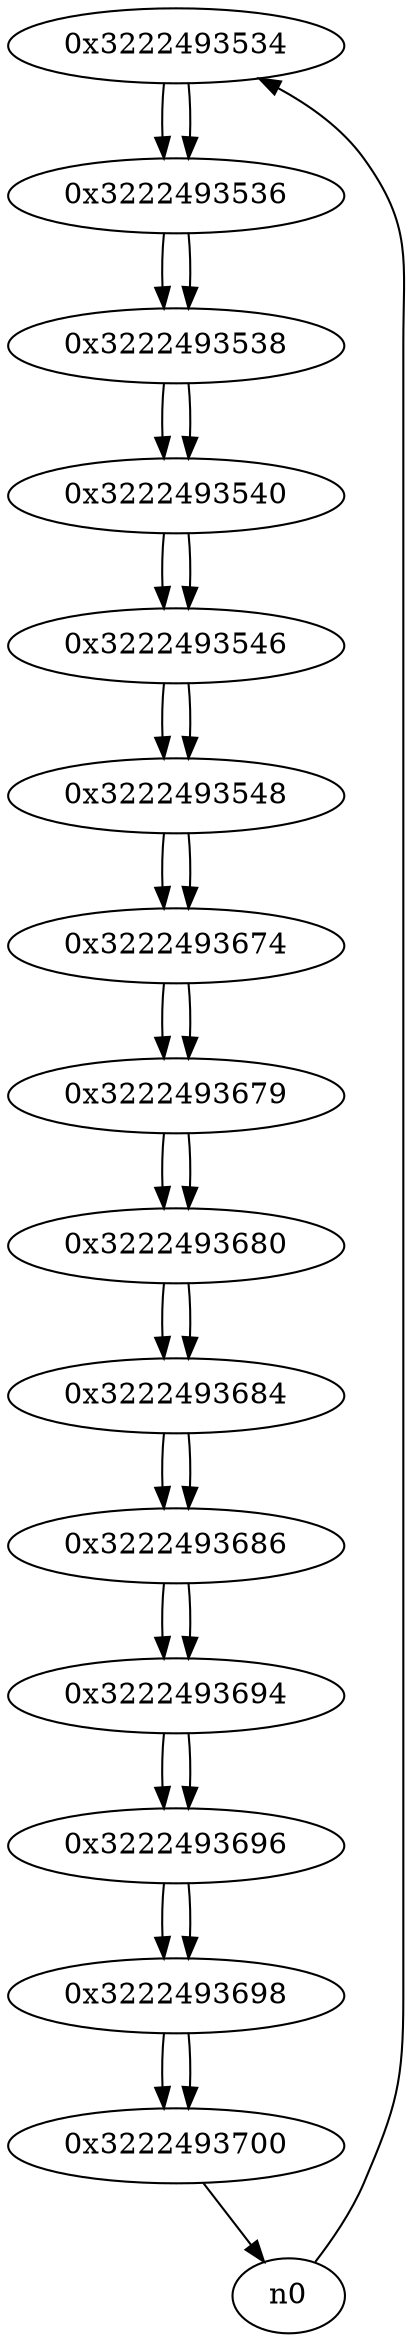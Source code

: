 digraph G{
/* nodes */
  n1 [label="0x3222493534"]
  n2 [label="0x3222493536"]
  n3 [label="0x3222493538"]
  n4 [label="0x3222493540"]
  n5 [label="0x3222493546"]
  n6 [label="0x3222493548"]
  n7 [label="0x3222493674"]
  n8 [label="0x3222493679"]
  n9 [label="0x3222493680"]
  n10 [label="0x3222493684"]
  n11 [label="0x3222493686"]
  n12 [label="0x3222493694"]
  n13 [label="0x3222493696"]
  n14 [label="0x3222493698"]
  n15 [label="0x3222493700"]
/* edges */
n1 -> n2;
n0 -> n1;
n2 -> n3;
n1 -> n2;
n3 -> n4;
n2 -> n3;
n4 -> n5;
n3 -> n4;
n5 -> n6;
n4 -> n5;
n6 -> n7;
n5 -> n6;
n7 -> n8;
n6 -> n7;
n8 -> n9;
n7 -> n8;
n9 -> n10;
n8 -> n9;
n10 -> n11;
n9 -> n10;
n11 -> n12;
n10 -> n11;
n12 -> n13;
n11 -> n12;
n13 -> n14;
n12 -> n13;
n14 -> n15;
n13 -> n14;
n15 -> n0;
n14 -> n15;
}
